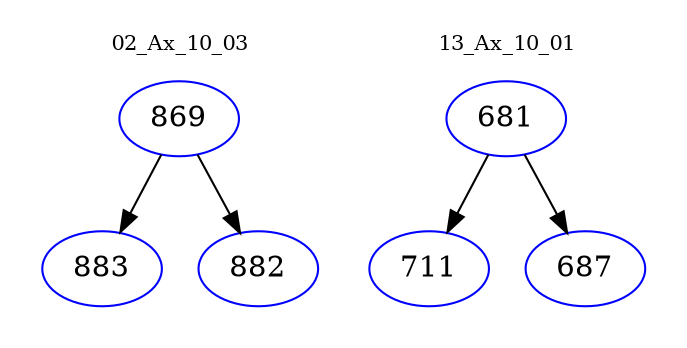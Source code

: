 digraph{
subgraph cluster_0 {
color = white
label = "02_Ax_10_03";
fontsize=10;
T0_869 [label="869", color="blue"]
T0_869 -> T0_883 [color="black"]
T0_883 [label="883", color="blue"]
T0_869 -> T0_882 [color="black"]
T0_882 [label="882", color="blue"]
}
subgraph cluster_1 {
color = white
label = "13_Ax_10_01";
fontsize=10;
T1_681 [label="681", color="blue"]
T1_681 -> T1_711 [color="black"]
T1_711 [label="711", color="blue"]
T1_681 -> T1_687 [color="black"]
T1_687 [label="687", color="blue"]
}
}
